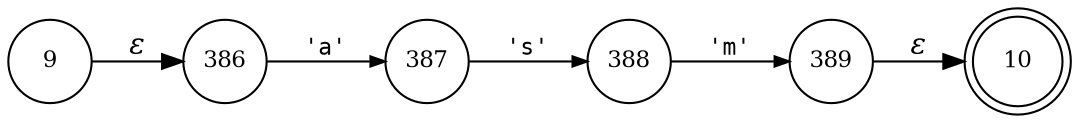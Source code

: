 digraph ATN {
rankdir=LR;
s10[fontsize=11, label="10", shape=doublecircle, fixedsize=true, width=.6];
s386[fontsize=11,label="386", shape=circle, fixedsize=true, width=.55, peripheries=1];
s387[fontsize=11,label="387", shape=circle, fixedsize=true, width=.55, peripheries=1];
s388[fontsize=11,label="388", shape=circle, fixedsize=true, width=.55, peripheries=1];
s389[fontsize=11,label="389", shape=circle, fixedsize=true, width=.55, peripheries=1];
s9[fontsize=11,label="9", shape=circle, fixedsize=true, width=.55, peripheries=1];
s9 -> s386 [fontname="Times-Italic", label="&epsilon;"];
s386 -> s387 [fontsize=11, fontname="Courier", arrowsize=.7, label = "'a'", arrowhead = normal];
s387 -> s388 [fontsize=11, fontname="Courier", arrowsize=.7, label = "'s'", arrowhead = normal];
s388 -> s389 [fontsize=11, fontname="Courier", arrowsize=.7, label = "'m'", arrowhead = normal];
s389 -> s10 [fontname="Times-Italic", label="&epsilon;"];
}